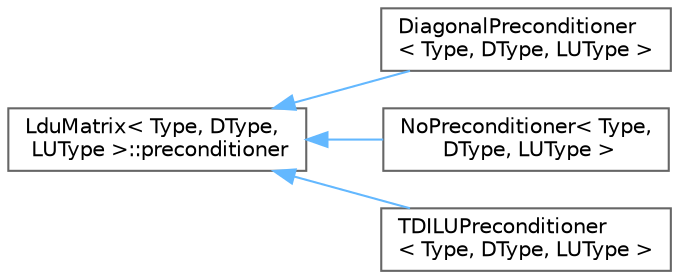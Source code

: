 digraph "Graphical Class Hierarchy"
{
 // LATEX_PDF_SIZE
  bgcolor="transparent";
  edge [fontname=Helvetica,fontsize=10,labelfontname=Helvetica,labelfontsize=10];
  node [fontname=Helvetica,fontsize=10,shape=box,height=0.2,width=0.4];
  rankdir="LR";
  Node0 [id="Node000000",label="LduMatrix\< Type, DType,\l LUType \>::preconditioner",height=0.2,width=0.4,color="grey40", fillcolor="white", style="filled",URL="$classFoam_1_1LduMatrix_1_1preconditioner.html",tooltip=" "];
  Node0 -> Node1 [id="edge5007_Node000000_Node000001",dir="back",color="steelblue1",style="solid",tooltip=" "];
  Node1 [id="Node000001",label="DiagonalPreconditioner\l\< Type, DType, LUType \>",height=0.2,width=0.4,color="grey40", fillcolor="white", style="filled",URL="$classFoam_1_1DiagonalPreconditioner.html",tooltip="Diagonal preconditioner for both symmetric and asymmetric matrices."];
  Node0 -> Node2 [id="edge5008_Node000000_Node000002",dir="back",color="steelblue1",style="solid",tooltip=" "];
  Node2 [id="Node000002",label="NoPreconditioner\< Type,\l DType, LUType \>",height=0.2,width=0.4,color="grey40", fillcolor="white", style="filled",URL="$classFoam_1_1NoPreconditioner.html",tooltip="Null preconditioner for both symmetric and asymmetric matrices."];
  Node0 -> Node3 [id="edge5009_Node000000_Node000003",dir="back",color="steelblue1",style="solid",tooltip=" "];
  Node3 [id="Node000003",label="TDILUPreconditioner\l\< Type, DType, LUType \>",height=0.2,width=0.4,color="grey40", fillcolor="white", style="filled",URL="$classFoam_1_1TDILUPreconditioner.html",tooltip="Simplified diagonal-based incomplete LU preconditioner for asymmetric matrices."];
}
